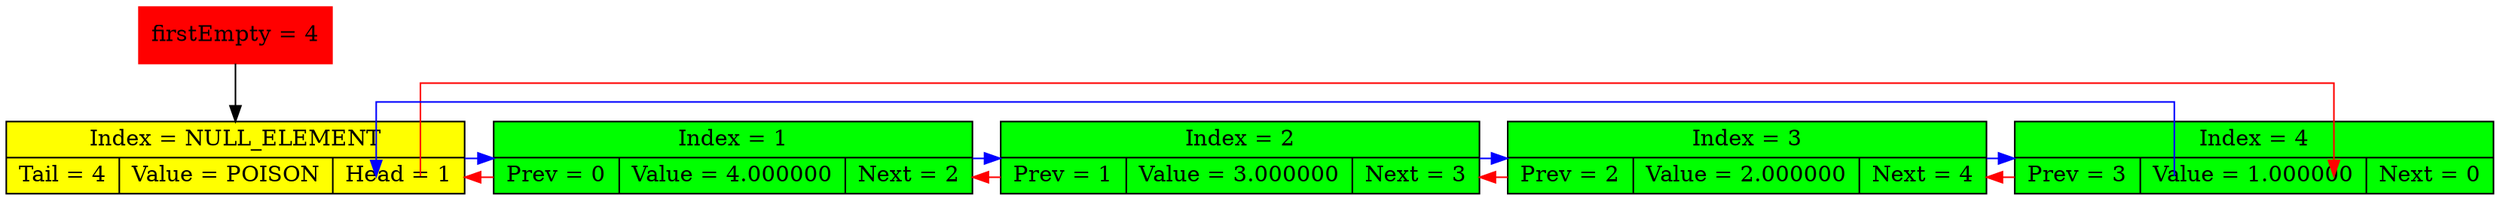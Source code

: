 digraph List_2 {
	graph [dpi = 100];
	splines = ortho
	rankdir = TB
	"Nod_0" [shape = "record",style = "filled",fillcolor = "yellow",label = " {Index = NULL_ELEMENT | {<prev> Tail = 4 | Value = POISON | <next> Head = 1}}"]
	"Nod_1" [shape = "record",style = "filled",fillcolor = "green",label = " {Index = 1 |{ <prev> Prev = 0 | Value =  4.000000 | <next> Next = 2}} "]
	"Nod_2" [shape = "record",style = "filled",fillcolor = "green",label = " {Index = 2 |{ <prev> Prev = 1 | Value =  3.000000 | <next> Next = 3}} "]
	"Nod_3" [shape = "record",style = "filled",fillcolor = "green",label = " {Index = 3 |{ <prev> Prev = 2 | Value =  2.000000 | <next> Next = 4}} "]
	"Nod_4" [shape = "record",style = "filled",fillcolor = "green",label = " {Index = 4 |{ <prev> Prev = 3 | Value =  1.000000 | <next> Next = 0}} "]
	"firstEmpty" [shape = "record", style = "filled", color = "red", label = "firstEmpty = 4"]
	{rank = same; Nod_0; Nod_1; Nod_2; Nod_3; Nod_4; }
	"Nod_0" -> "Nod_1"[style = "invis"];
	"Nod_1" -> "Nod_2"[style = "invis"];
	"Nod_2" -> "Nod_3"[style = "invis"];
	"Nod_3" -> "Nod_4"[style = "invis"];
	"Nod_0":next -> "Nod_1":prev[color = "blue"];
	"Nod_0":prev -> "Nod_4":next[color = "red"];
	"Nod_1":next -> "Nod_2":prev[color = "blue"];
	"Nod_1":prev -> "Nod_0":next[color = "red"];
	"Nod_2":next -> "Nod_3":prev[color = "blue"];
	"Nod_2":prev -> "Nod_1":next[color = "red"];
	"Nod_3":next -> "Nod_4":prev[color = "blue"];
	"Nod_3":prev -> "Nod_2":next[color = "red"];
	"Nod_4":next -> "Nod_0":prev[color = "blue"];
	"Nod_4":prev -> "Nod_3":next[color = "red"];
	"firstEmpty" -> "Nod_0";
}
